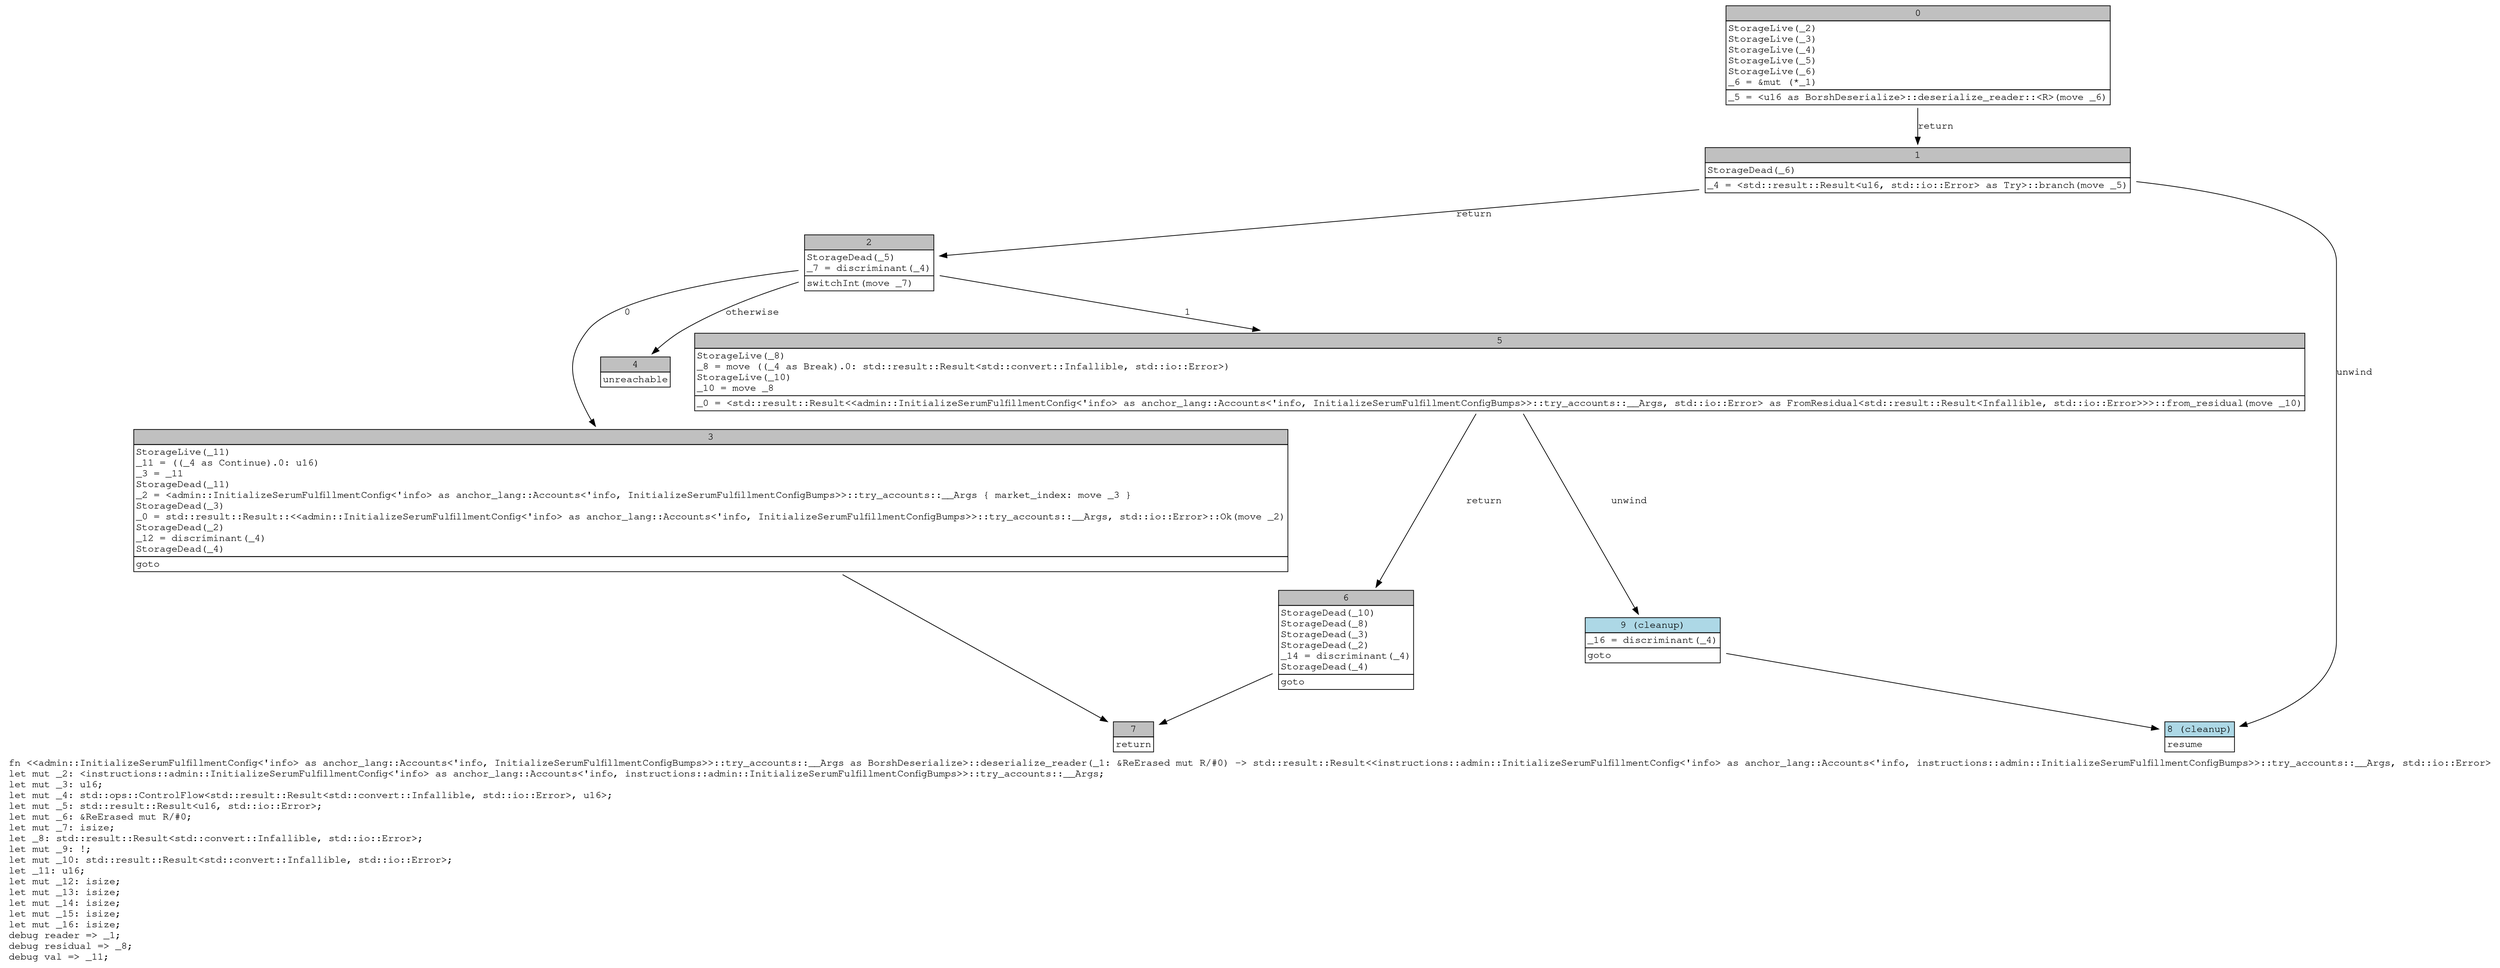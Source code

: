 digraph Mir_0_6014 {
    graph [fontname="Courier, monospace"];
    node [fontname="Courier, monospace"];
    edge [fontname="Courier, monospace"];
    label=<fn &lt;&lt;admin::InitializeSerumFulfillmentConfig&lt;'info&gt; as anchor_lang::Accounts&lt;'info, InitializeSerumFulfillmentConfigBumps&gt;&gt;::try_accounts::__Args as BorshDeserialize&gt;::deserialize_reader(_1: &amp;ReErased mut R/#0) -&gt; std::result::Result&lt;&lt;instructions::admin::InitializeSerumFulfillmentConfig&lt;'info&gt; as anchor_lang::Accounts&lt;'info, instructions::admin::InitializeSerumFulfillmentConfigBumps&gt;&gt;::try_accounts::__Args, std::io::Error&gt;<br align="left"/>let mut _2: &lt;instructions::admin::InitializeSerumFulfillmentConfig&lt;'info&gt; as anchor_lang::Accounts&lt;'info, instructions::admin::InitializeSerumFulfillmentConfigBumps&gt;&gt;::try_accounts::__Args;<br align="left"/>let mut _3: u16;<br align="left"/>let mut _4: std::ops::ControlFlow&lt;std::result::Result&lt;std::convert::Infallible, std::io::Error&gt;, u16&gt;;<br align="left"/>let mut _5: std::result::Result&lt;u16, std::io::Error&gt;;<br align="left"/>let mut _6: &amp;ReErased mut R/#0;<br align="left"/>let mut _7: isize;<br align="left"/>let _8: std::result::Result&lt;std::convert::Infallible, std::io::Error&gt;;<br align="left"/>let mut _9: !;<br align="left"/>let mut _10: std::result::Result&lt;std::convert::Infallible, std::io::Error&gt;;<br align="left"/>let _11: u16;<br align="left"/>let mut _12: isize;<br align="left"/>let mut _13: isize;<br align="left"/>let mut _14: isize;<br align="left"/>let mut _15: isize;<br align="left"/>let mut _16: isize;<br align="left"/>debug reader =&gt; _1;<br align="left"/>debug residual =&gt; _8;<br align="left"/>debug val =&gt; _11;<br align="left"/>>;
    bb0__0_6014 [shape="none", label=<<table border="0" cellborder="1" cellspacing="0"><tr><td bgcolor="gray" align="center" colspan="1">0</td></tr><tr><td align="left" balign="left">StorageLive(_2)<br/>StorageLive(_3)<br/>StorageLive(_4)<br/>StorageLive(_5)<br/>StorageLive(_6)<br/>_6 = &amp;mut (*_1)<br/></td></tr><tr><td align="left">_5 = &lt;u16 as BorshDeserialize&gt;::deserialize_reader::&lt;R&gt;(move _6)</td></tr></table>>];
    bb1__0_6014 [shape="none", label=<<table border="0" cellborder="1" cellspacing="0"><tr><td bgcolor="gray" align="center" colspan="1">1</td></tr><tr><td align="left" balign="left">StorageDead(_6)<br/></td></tr><tr><td align="left">_4 = &lt;std::result::Result&lt;u16, std::io::Error&gt; as Try&gt;::branch(move _5)</td></tr></table>>];
    bb2__0_6014 [shape="none", label=<<table border="0" cellborder="1" cellspacing="0"><tr><td bgcolor="gray" align="center" colspan="1">2</td></tr><tr><td align="left" balign="left">StorageDead(_5)<br/>_7 = discriminant(_4)<br/></td></tr><tr><td align="left">switchInt(move _7)</td></tr></table>>];
    bb3__0_6014 [shape="none", label=<<table border="0" cellborder="1" cellspacing="0"><tr><td bgcolor="gray" align="center" colspan="1">3</td></tr><tr><td align="left" balign="left">StorageLive(_11)<br/>_11 = ((_4 as Continue).0: u16)<br/>_3 = _11<br/>StorageDead(_11)<br/>_2 = &lt;admin::InitializeSerumFulfillmentConfig&lt;'info&gt; as anchor_lang::Accounts&lt;'info, InitializeSerumFulfillmentConfigBumps&gt;&gt;::try_accounts::__Args { market_index: move _3 }<br/>StorageDead(_3)<br/>_0 = std::result::Result::&lt;&lt;admin::InitializeSerumFulfillmentConfig&lt;'info&gt; as anchor_lang::Accounts&lt;'info, InitializeSerumFulfillmentConfigBumps&gt;&gt;::try_accounts::__Args, std::io::Error&gt;::Ok(move _2)<br/>StorageDead(_2)<br/>_12 = discriminant(_4)<br/>StorageDead(_4)<br/></td></tr><tr><td align="left">goto</td></tr></table>>];
    bb4__0_6014 [shape="none", label=<<table border="0" cellborder="1" cellspacing="0"><tr><td bgcolor="gray" align="center" colspan="1">4</td></tr><tr><td align="left">unreachable</td></tr></table>>];
    bb5__0_6014 [shape="none", label=<<table border="0" cellborder="1" cellspacing="0"><tr><td bgcolor="gray" align="center" colspan="1">5</td></tr><tr><td align="left" balign="left">StorageLive(_8)<br/>_8 = move ((_4 as Break).0: std::result::Result&lt;std::convert::Infallible, std::io::Error&gt;)<br/>StorageLive(_10)<br/>_10 = move _8<br/></td></tr><tr><td align="left">_0 = &lt;std::result::Result&lt;&lt;admin::InitializeSerumFulfillmentConfig&lt;'info&gt; as anchor_lang::Accounts&lt;'info, InitializeSerumFulfillmentConfigBumps&gt;&gt;::try_accounts::__Args, std::io::Error&gt; as FromResidual&lt;std::result::Result&lt;Infallible, std::io::Error&gt;&gt;&gt;::from_residual(move _10)</td></tr></table>>];
    bb6__0_6014 [shape="none", label=<<table border="0" cellborder="1" cellspacing="0"><tr><td bgcolor="gray" align="center" colspan="1">6</td></tr><tr><td align="left" balign="left">StorageDead(_10)<br/>StorageDead(_8)<br/>StorageDead(_3)<br/>StorageDead(_2)<br/>_14 = discriminant(_4)<br/>StorageDead(_4)<br/></td></tr><tr><td align="left">goto</td></tr></table>>];
    bb7__0_6014 [shape="none", label=<<table border="0" cellborder="1" cellspacing="0"><tr><td bgcolor="gray" align="center" colspan="1">7</td></tr><tr><td align="left">return</td></tr></table>>];
    bb8__0_6014 [shape="none", label=<<table border="0" cellborder="1" cellspacing="0"><tr><td bgcolor="lightblue" align="center" colspan="1">8 (cleanup)</td></tr><tr><td align="left">resume</td></tr></table>>];
    bb9__0_6014 [shape="none", label=<<table border="0" cellborder="1" cellspacing="0"><tr><td bgcolor="lightblue" align="center" colspan="1">9 (cleanup)</td></tr><tr><td align="left" balign="left">_16 = discriminant(_4)<br/></td></tr><tr><td align="left">goto</td></tr></table>>];
    bb0__0_6014 -> bb1__0_6014 [label="return"];
    bb1__0_6014 -> bb2__0_6014 [label="return"];
    bb1__0_6014 -> bb8__0_6014 [label="unwind"];
    bb2__0_6014 -> bb3__0_6014 [label="0"];
    bb2__0_6014 -> bb5__0_6014 [label="1"];
    bb2__0_6014 -> bb4__0_6014 [label="otherwise"];
    bb3__0_6014 -> bb7__0_6014 [label=""];
    bb5__0_6014 -> bb6__0_6014 [label="return"];
    bb5__0_6014 -> bb9__0_6014 [label="unwind"];
    bb6__0_6014 -> bb7__0_6014 [label=""];
    bb9__0_6014 -> bb8__0_6014 [label=""];
}

